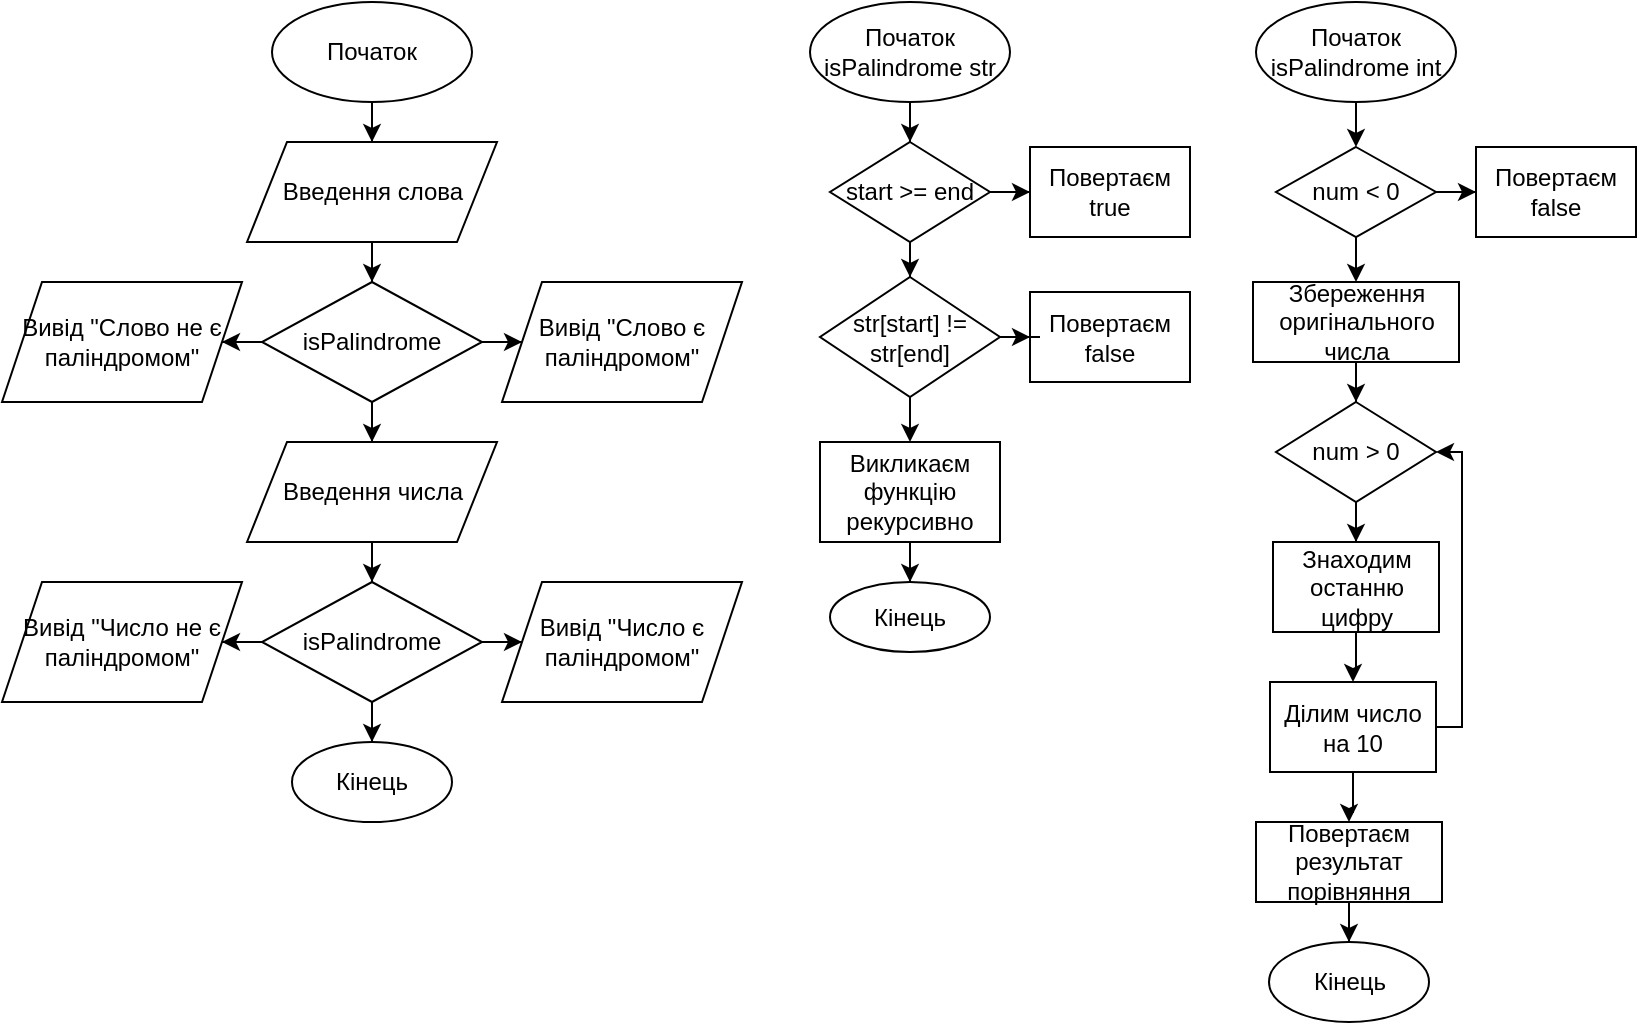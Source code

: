 <mxfile version="24.7.17">
  <diagram name="Сторінка-1" id="sz9FATK_aJmKstTGcBAv">
    <mxGraphModel dx="1050" dy="629" grid="1" gridSize="10" guides="1" tooltips="1" connect="1" arrows="1" fold="1" page="1" pageScale="1" pageWidth="827" pageHeight="1169" math="0" shadow="0">
      <root>
        <mxCell id="0" />
        <mxCell id="1" parent="0" />
        <mxCell id="Qs_h_s6r6YygUC8vdwiP-3" value="" style="edgeStyle=orthogonalEdgeStyle;rounded=0;orthogonalLoop=1;jettySize=auto;html=1;" edge="1" parent="1" source="Qs_h_s6r6YygUC8vdwiP-1" target="Qs_h_s6r6YygUC8vdwiP-2">
          <mxGeometry relative="1" as="geometry" />
        </mxCell>
        <mxCell id="Qs_h_s6r6YygUC8vdwiP-1" value="Початок" style="ellipse;whiteSpace=wrap;html=1;" vertex="1" parent="1">
          <mxGeometry x="145" y="20" width="100" height="50" as="geometry" />
        </mxCell>
        <mxCell id="Qs_h_s6r6YygUC8vdwiP-5" value="" style="edgeStyle=orthogonalEdgeStyle;rounded=0;orthogonalLoop=1;jettySize=auto;html=1;" edge="1" parent="1" source="Qs_h_s6r6YygUC8vdwiP-2" target="Qs_h_s6r6YygUC8vdwiP-4">
          <mxGeometry relative="1" as="geometry" />
        </mxCell>
        <mxCell id="Qs_h_s6r6YygUC8vdwiP-2" value="Введення слова" style="shape=parallelogram;perimeter=parallelogramPerimeter;whiteSpace=wrap;html=1;fixedSize=1;" vertex="1" parent="1">
          <mxGeometry x="132.5" y="90" width="125" height="50" as="geometry" />
        </mxCell>
        <mxCell id="Qs_h_s6r6YygUC8vdwiP-7" value="" style="edgeStyle=orthogonalEdgeStyle;rounded=0;orthogonalLoop=1;jettySize=auto;html=1;" edge="1" parent="1" source="Qs_h_s6r6YygUC8vdwiP-4" target="Qs_h_s6r6YygUC8vdwiP-6">
          <mxGeometry relative="1" as="geometry" />
        </mxCell>
        <mxCell id="Qs_h_s6r6YygUC8vdwiP-9" value="" style="edgeStyle=orthogonalEdgeStyle;rounded=0;orthogonalLoop=1;jettySize=auto;html=1;" edge="1" parent="1" source="Qs_h_s6r6YygUC8vdwiP-4" target="Qs_h_s6r6YygUC8vdwiP-8">
          <mxGeometry relative="1" as="geometry" />
        </mxCell>
        <mxCell id="Qs_h_s6r6YygUC8vdwiP-11" value="" style="edgeStyle=orthogonalEdgeStyle;rounded=0;orthogonalLoop=1;jettySize=auto;html=1;" edge="1" parent="1" source="Qs_h_s6r6YygUC8vdwiP-4" target="Qs_h_s6r6YygUC8vdwiP-10">
          <mxGeometry relative="1" as="geometry" />
        </mxCell>
        <mxCell id="Qs_h_s6r6YygUC8vdwiP-4" value="isPalindrome" style="rhombus;whiteSpace=wrap;html=1;" vertex="1" parent="1">
          <mxGeometry x="140" y="160" width="110" height="60" as="geometry" />
        </mxCell>
        <mxCell id="Qs_h_s6r6YygUC8vdwiP-6" value="Вивід &quot;Слово є паліндромом&quot;" style="shape=parallelogram;perimeter=parallelogramPerimeter;whiteSpace=wrap;html=1;fixedSize=1;" vertex="1" parent="1">
          <mxGeometry x="260" y="160" width="120" height="60" as="geometry" />
        </mxCell>
        <mxCell id="Qs_h_s6r6YygUC8vdwiP-8" value="Вивід &quot;Слово не є паліндромом&quot;" style="shape=parallelogram;perimeter=parallelogramPerimeter;whiteSpace=wrap;html=1;fixedSize=1;" vertex="1" parent="1">
          <mxGeometry x="10" y="160" width="120" height="60" as="geometry" />
        </mxCell>
        <mxCell id="Qs_h_s6r6YygUC8vdwiP-13" value="" style="edgeStyle=orthogonalEdgeStyle;rounded=0;orthogonalLoop=1;jettySize=auto;html=1;" edge="1" parent="1" source="Qs_h_s6r6YygUC8vdwiP-10" target="Qs_h_s6r6YygUC8vdwiP-12">
          <mxGeometry relative="1" as="geometry" />
        </mxCell>
        <mxCell id="Qs_h_s6r6YygUC8vdwiP-10" value="Введення числа" style="shape=parallelogram;perimeter=parallelogramPerimeter;whiteSpace=wrap;html=1;fixedSize=1;" vertex="1" parent="1">
          <mxGeometry x="132.5" y="240" width="125" height="50" as="geometry" />
        </mxCell>
        <mxCell id="Qs_h_s6r6YygUC8vdwiP-16" value="" style="edgeStyle=orthogonalEdgeStyle;rounded=0;orthogonalLoop=1;jettySize=auto;html=1;" edge="1" parent="1" source="Qs_h_s6r6YygUC8vdwiP-12" target="Qs_h_s6r6YygUC8vdwiP-14">
          <mxGeometry relative="1" as="geometry" />
        </mxCell>
        <mxCell id="Qs_h_s6r6YygUC8vdwiP-17" value="" style="edgeStyle=orthogonalEdgeStyle;rounded=0;orthogonalLoop=1;jettySize=auto;html=1;" edge="1" parent="1" source="Qs_h_s6r6YygUC8vdwiP-12" target="Qs_h_s6r6YygUC8vdwiP-15">
          <mxGeometry relative="1" as="geometry" />
        </mxCell>
        <mxCell id="Qs_h_s6r6YygUC8vdwiP-19" value="" style="edgeStyle=orthogonalEdgeStyle;rounded=0;orthogonalLoop=1;jettySize=auto;html=1;" edge="1" parent="1" source="Qs_h_s6r6YygUC8vdwiP-12" target="Qs_h_s6r6YygUC8vdwiP-18">
          <mxGeometry relative="1" as="geometry" />
        </mxCell>
        <mxCell id="Qs_h_s6r6YygUC8vdwiP-12" value="isPalindrome" style="rhombus;whiteSpace=wrap;html=1;" vertex="1" parent="1">
          <mxGeometry x="140" y="310" width="110" height="60" as="geometry" />
        </mxCell>
        <mxCell id="Qs_h_s6r6YygUC8vdwiP-14" value="Вивід &quot;Число є паліндромом&quot;" style="shape=parallelogram;perimeter=parallelogramPerimeter;whiteSpace=wrap;html=1;fixedSize=1;" vertex="1" parent="1">
          <mxGeometry x="260" y="310" width="120" height="60" as="geometry" />
        </mxCell>
        <mxCell id="Qs_h_s6r6YygUC8vdwiP-15" value="Вивід &quot;Число не є паліндромом&quot;" style="shape=parallelogram;perimeter=parallelogramPerimeter;whiteSpace=wrap;html=1;fixedSize=1;" vertex="1" parent="1">
          <mxGeometry x="10" y="310" width="120" height="60" as="geometry" />
        </mxCell>
        <mxCell id="Qs_h_s6r6YygUC8vdwiP-18" value="Кінець" style="ellipse;whiteSpace=wrap;html=1;" vertex="1" parent="1">
          <mxGeometry x="155" y="390" width="80" height="40" as="geometry" />
        </mxCell>
        <mxCell id="Qs_h_s6r6YygUC8vdwiP-22" value="" style="edgeStyle=orthogonalEdgeStyle;rounded=0;orthogonalLoop=1;jettySize=auto;html=1;" edge="1" parent="1" source="Qs_h_s6r6YygUC8vdwiP-20" target="Qs_h_s6r6YygUC8vdwiP-21">
          <mxGeometry relative="1" as="geometry" />
        </mxCell>
        <mxCell id="Qs_h_s6r6YygUC8vdwiP-20" value="Початок&lt;div&gt;isPalindrome str&lt;/div&gt;" style="ellipse;whiteSpace=wrap;html=1;" vertex="1" parent="1">
          <mxGeometry x="414" y="20" width="100" height="50" as="geometry" />
        </mxCell>
        <mxCell id="Qs_h_s6r6YygUC8vdwiP-24" value="" style="edgeStyle=orthogonalEdgeStyle;rounded=0;orthogonalLoop=1;jettySize=auto;html=1;" edge="1" parent="1" source="Qs_h_s6r6YygUC8vdwiP-21" target="Qs_h_s6r6YygUC8vdwiP-23">
          <mxGeometry relative="1" as="geometry" />
        </mxCell>
        <mxCell id="Qs_h_s6r6YygUC8vdwiP-28" value="" style="edgeStyle=orthogonalEdgeStyle;rounded=0;orthogonalLoop=1;jettySize=auto;html=1;" edge="1" parent="1" source="Qs_h_s6r6YygUC8vdwiP-21" target="Qs_h_s6r6YygUC8vdwiP-27">
          <mxGeometry relative="1" as="geometry" />
        </mxCell>
        <mxCell id="Qs_h_s6r6YygUC8vdwiP-21" value="start &amp;gt;= end" style="rhombus;whiteSpace=wrap;html=1;" vertex="1" parent="1">
          <mxGeometry x="424" y="90" width="80" height="50" as="geometry" />
        </mxCell>
        <mxCell id="Qs_h_s6r6YygUC8vdwiP-23" value="Повертаєм true" style="whiteSpace=wrap;html=1;" vertex="1" parent="1">
          <mxGeometry x="524" y="92.5" width="80" height="45" as="geometry" />
        </mxCell>
        <mxCell id="Qs_h_s6r6YygUC8vdwiP-25" value="Повертаєм false" style="whiteSpace=wrap;html=1;" vertex="1" parent="1">
          <mxGeometry x="524" y="165" width="80" height="45" as="geometry" />
        </mxCell>
        <mxCell id="Qs_h_s6r6YygUC8vdwiP-29" value="" style="edgeStyle=orthogonalEdgeStyle;rounded=0;orthogonalLoop=1;jettySize=auto;html=1;" edge="1" parent="1" source="Qs_h_s6r6YygUC8vdwiP-27" target="Qs_h_s6r6YygUC8vdwiP-25">
          <mxGeometry relative="1" as="geometry" />
        </mxCell>
        <mxCell id="Qs_h_s6r6YygUC8vdwiP-31" value="" style="edgeStyle=orthogonalEdgeStyle;rounded=0;orthogonalLoop=1;jettySize=auto;html=1;" edge="1" parent="1" source="Qs_h_s6r6YygUC8vdwiP-27" target="Qs_h_s6r6YygUC8vdwiP-30">
          <mxGeometry relative="1" as="geometry" />
        </mxCell>
        <mxCell id="Qs_h_s6r6YygUC8vdwiP-27" value="str[start] != str[end]" style="rhombus;whiteSpace=wrap;html=1;" vertex="1" parent="1">
          <mxGeometry x="419" y="157.5" width="90" height="60" as="geometry" />
        </mxCell>
        <mxCell id="Qs_h_s6r6YygUC8vdwiP-33" value="" style="edgeStyle=orthogonalEdgeStyle;rounded=0;orthogonalLoop=1;jettySize=auto;html=1;" edge="1" parent="1" source="Qs_h_s6r6YygUC8vdwiP-30" target="Qs_h_s6r6YygUC8vdwiP-32">
          <mxGeometry relative="1" as="geometry" />
        </mxCell>
        <mxCell id="Qs_h_s6r6YygUC8vdwiP-30" value="Викликаєм функцію рекурсивно" style="whiteSpace=wrap;html=1;" vertex="1" parent="1">
          <mxGeometry x="419" y="240" width="90" height="50" as="geometry" />
        </mxCell>
        <mxCell id="Qs_h_s6r6YygUC8vdwiP-32" value="Кінець" style="ellipse;whiteSpace=wrap;html=1;" vertex="1" parent="1">
          <mxGeometry x="424" y="310" width="80" height="35" as="geometry" />
        </mxCell>
        <mxCell id="Qs_h_s6r6YygUC8vdwiP-36" value="" style="edgeStyle=orthogonalEdgeStyle;rounded=0;orthogonalLoop=1;jettySize=auto;html=1;" edge="1" parent="1" source="Qs_h_s6r6YygUC8vdwiP-34" target="Qs_h_s6r6YygUC8vdwiP-35">
          <mxGeometry relative="1" as="geometry" />
        </mxCell>
        <mxCell id="Qs_h_s6r6YygUC8vdwiP-34" value="Початок&lt;div&gt;isPalindrome int&lt;/div&gt;" style="ellipse;whiteSpace=wrap;html=1;" vertex="1" parent="1">
          <mxGeometry x="637" y="20" width="100" height="50" as="geometry" />
        </mxCell>
        <mxCell id="Qs_h_s6r6YygUC8vdwiP-38" value="" style="edgeStyle=orthogonalEdgeStyle;rounded=0;orthogonalLoop=1;jettySize=auto;html=1;" edge="1" parent="1" source="Qs_h_s6r6YygUC8vdwiP-35" target="Qs_h_s6r6YygUC8vdwiP-37">
          <mxGeometry relative="1" as="geometry" />
        </mxCell>
        <mxCell id="Qs_h_s6r6YygUC8vdwiP-40" value="" style="edgeStyle=orthogonalEdgeStyle;rounded=0;orthogonalLoop=1;jettySize=auto;html=1;" edge="1" parent="1" source="Qs_h_s6r6YygUC8vdwiP-35" target="Qs_h_s6r6YygUC8vdwiP-39">
          <mxGeometry relative="1" as="geometry" />
        </mxCell>
        <mxCell id="Qs_h_s6r6YygUC8vdwiP-35" value="num &lt; 0" style="rhombus;whiteSpace=wrap;html=1;" vertex="1" parent="1">
          <mxGeometry x="647" y="92.5" width="80" height="45" as="geometry" />
        </mxCell>
        <mxCell id="Qs_h_s6r6YygUC8vdwiP-37" value="Повертаєм false" style="whiteSpace=wrap;html=1;" vertex="1" parent="1">
          <mxGeometry x="747" y="92.5" width="80" height="45" as="geometry" />
        </mxCell>
        <mxCell id="Qs_h_s6r6YygUC8vdwiP-42" value="" style="edgeStyle=orthogonalEdgeStyle;rounded=0;orthogonalLoop=1;jettySize=auto;html=1;" edge="1" parent="1" source="Qs_h_s6r6YygUC8vdwiP-39" target="Qs_h_s6r6YygUC8vdwiP-41">
          <mxGeometry relative="1" as="geometry" />
        </mxCell>
        <mxCell id="Qs_h_s6r6YygUC8vdwiP-39" value="Збереження оригінального числа" style="whiteSpace=wrap;html=1;" vertex="1" parent="1">
          <mxGeometry x="635.5" y="160" width="103" height="40" as="geometry" />
        </mxCell>
        <mxCell id="Qs_h_s6r6YygUC8vdwiP-44" value="" style="edgeStyle=orthogonalEdgeStyle;rounded=0;orthogonalLoop=1;jettySize=auto;html=1;" edge="1" parent="1" source="Qs_h_s6r6YygUC8vdwiP-41" target="Qs_h_s6r6YygUC8vdwiP-43">
          <mxGeometry relative="1" as="geometry" />
        </mxCell>
        <mxCell id="Qs_h_s6r6YygUC8vdwiP-41" value="num &amp;gt; 0" style="rhombus;whiteSpace=wrap;html=1;" vertex="1" parent="1">
          <mxGeometry x="647" y="220" width="80" height="50" as="geometry" />
        </mxCell>
        <mxCell id="Qs_h_s6r6YygUC8vdwiP-46" value="" style="edgeStyle=orthogonalEdgeStyle;rounded=0;orthogonalLoop=1;jettySize=auto;html=1;" edge="1" parent="1" source="Qs_h_s6r6YygUC8vdwiP-43" target="Qs_h_s6r6YygUC8vdwiP-45">
          <mxGeometry relative="1" as="geometry" />
        </mxCell>
        <mxCell id="Qs_h_s6r6YygUC8vdwiP-43" value="Знаходим останню цифру" style="whiteSpace=wrap;html=1;" vertex="1" parent="1">
          <mxGeometry x="645.5" y="290" width="83" height="45" as="geometry" />
        </mxCell>
        <mxCell id="Qs_h_s6r6YygUC8vdwiP-47" style="edgeStyle=orthogonalEdgeStyle;rounded=0;orthogonalLoop=1;jettySize=auto;html=1;entryX=1;entryY=0.5;entryDx=0;entryDy=0;" edge="1" parent="1" source="Qs_h_s6r6YygUC8vdwiP-45" target="Qs_h_s6r6YygUC8vdwiP-41">
          <mxGeometry relative="1" as="geometry">
            <Array as="points">
              <mxPoint x="740" y="383" />
              <mxPoint x="740" y="245" />
            </Array>
          </mxGeometry>
        </mxCell>
        <mxCell id="Qs_h_s6r6YygUC8vdwiP-49" value="" style="edgeStyle=orthogonalEdgeStyle;rounded=0;orthogonalLoop=1;jettySize=auto;html=1;" edge="1" parent="1" source="Qs_h_s6r6YygUC8vdwiP-45" target="Qs_h_s6r6YygUC8vdwiP-48">
          <mxGeometry relative="1" as="geometry" />
        </mxCell>
        <mxCell id="Qs_h_s6r6YygUC8vdwiP-45" value="Ділим число на 10" style="whiteSpace=wrap;html=1;" vertex="1" parent="1">
          <mxGeometry x="644" y="360" width="83" height="45" as="geometry" />
        </mxCell>
        <mxCell id="Qs_h_s6r6YygUC8vdwiP-51" value="" style="edgeStyle=orthogonalEdgeStyle;rounded=0;orthogonalLoop=1;jettySize=auto;html=1;" edge="1" parent="1" source="Qs_h_s6r6YygUC8vdwiP-48" target="Qs_h_s6r6YygUC8vdwiP-50">
          <mxGeometry relative="1" as="geometry" />
        </mxCell>
        <mxCell id="Qs_h_s6r6YygUC8vdwiP-48" value="Повертаєм результат порівняння" style="whiteSpace=wrap;html=1;" vertex="1" parent="1">
          <mxGeometry x="637" y="430" width="93" height="40" as="geometry" />
        </mxCell>
        <mxCell id="Qs_h_s6r6YygUC8vdwiP-50" value="Кінець" style="ellipse;whiteSpace=wrap;html=1;" vertex="1" parent="1">
          <mxGeometry x="643.5" y="490" width="80" height="40" as="geometry" />
        </mxCell>
      </root>
    </mxGraphModel>
  </diagram>
</mxfile>
